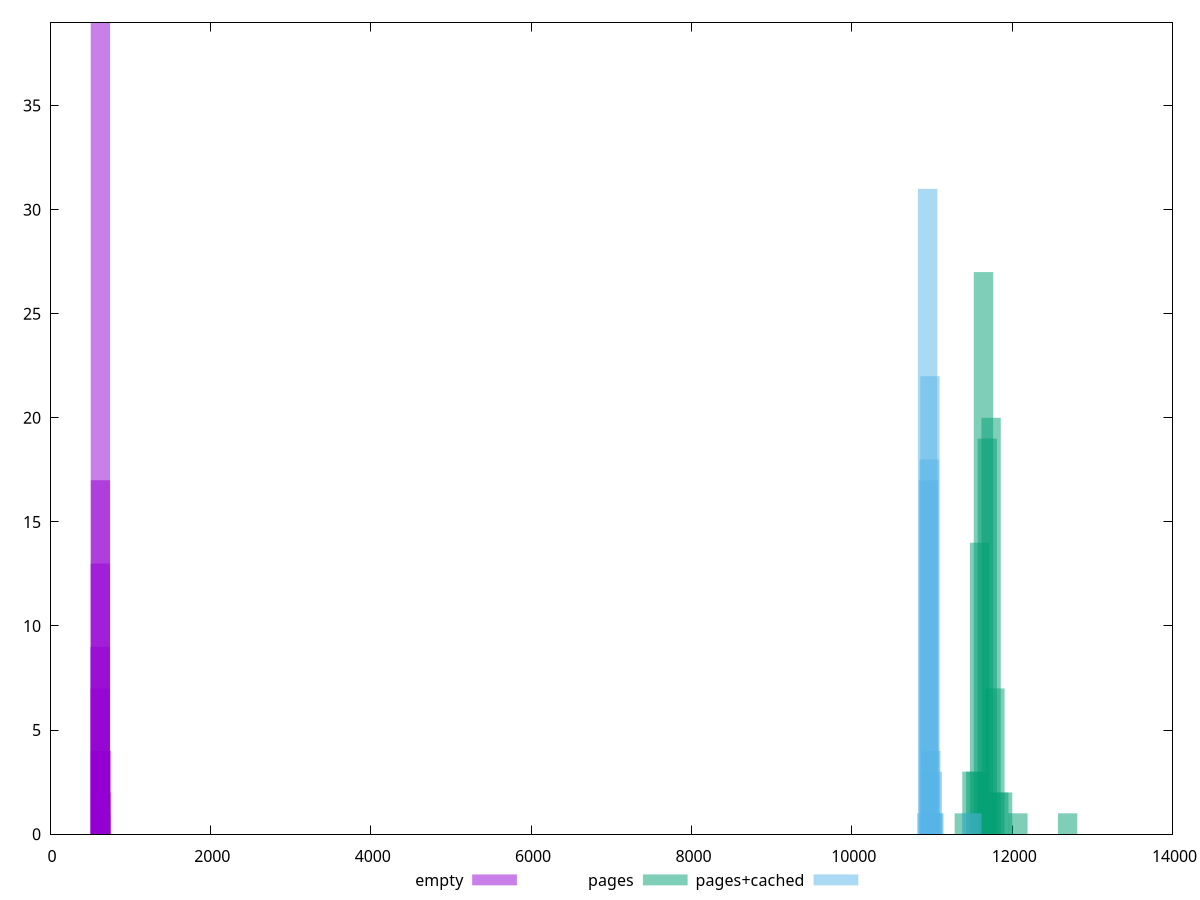 $_empty <<EOF
636.4065928111627 2
625.2415648671072 9
628.2865724882132 39
631.3315801093192 4
629.3015750285819 17
627.2715699478445 13
632.3465826496879 1
626.2565674074758 7
633.3615851900565 4
630.3165775689505 4
EOF
$_pages <<EOF
12691.707311613365 1
11737.44360397326 20
11689.730418591256 19
11642.017233209252 27
11880.583160119277 2
11594.304047827247 14
11546.59086244524 3
11785.156789355267 7
11498.877677063236 3
11832.869974737272 2
12071.435901647297 1
11403.451306299226 1
EOF
$_pagesCached <<EOF
11496.621472147252 1
10965.099589017156 18
11014.314578195868 1
11004.471580360127 3
10945.413593345671 31
10974.9425868529 22
10955.256591181414 17
11024.157576031612 1
10994.628582524385 1
10984.785584688641 4
10935.57059550993 1
EOF
set key outside below
set terminal pngcairo
set output "report_00006_2020-11-02T20-21-41.718Z/interactive/interactive_empty_pages_pages+cached+hist.png"
set boxwidth 241.32931493492518
set style fill transparent solid 0.5 noborder
set yrange [0:39]
plot $_empty title "empty" with boxes ,$_pages title "pages" with boxes ,$_pagesCached title "pages+cached" with boxes ,